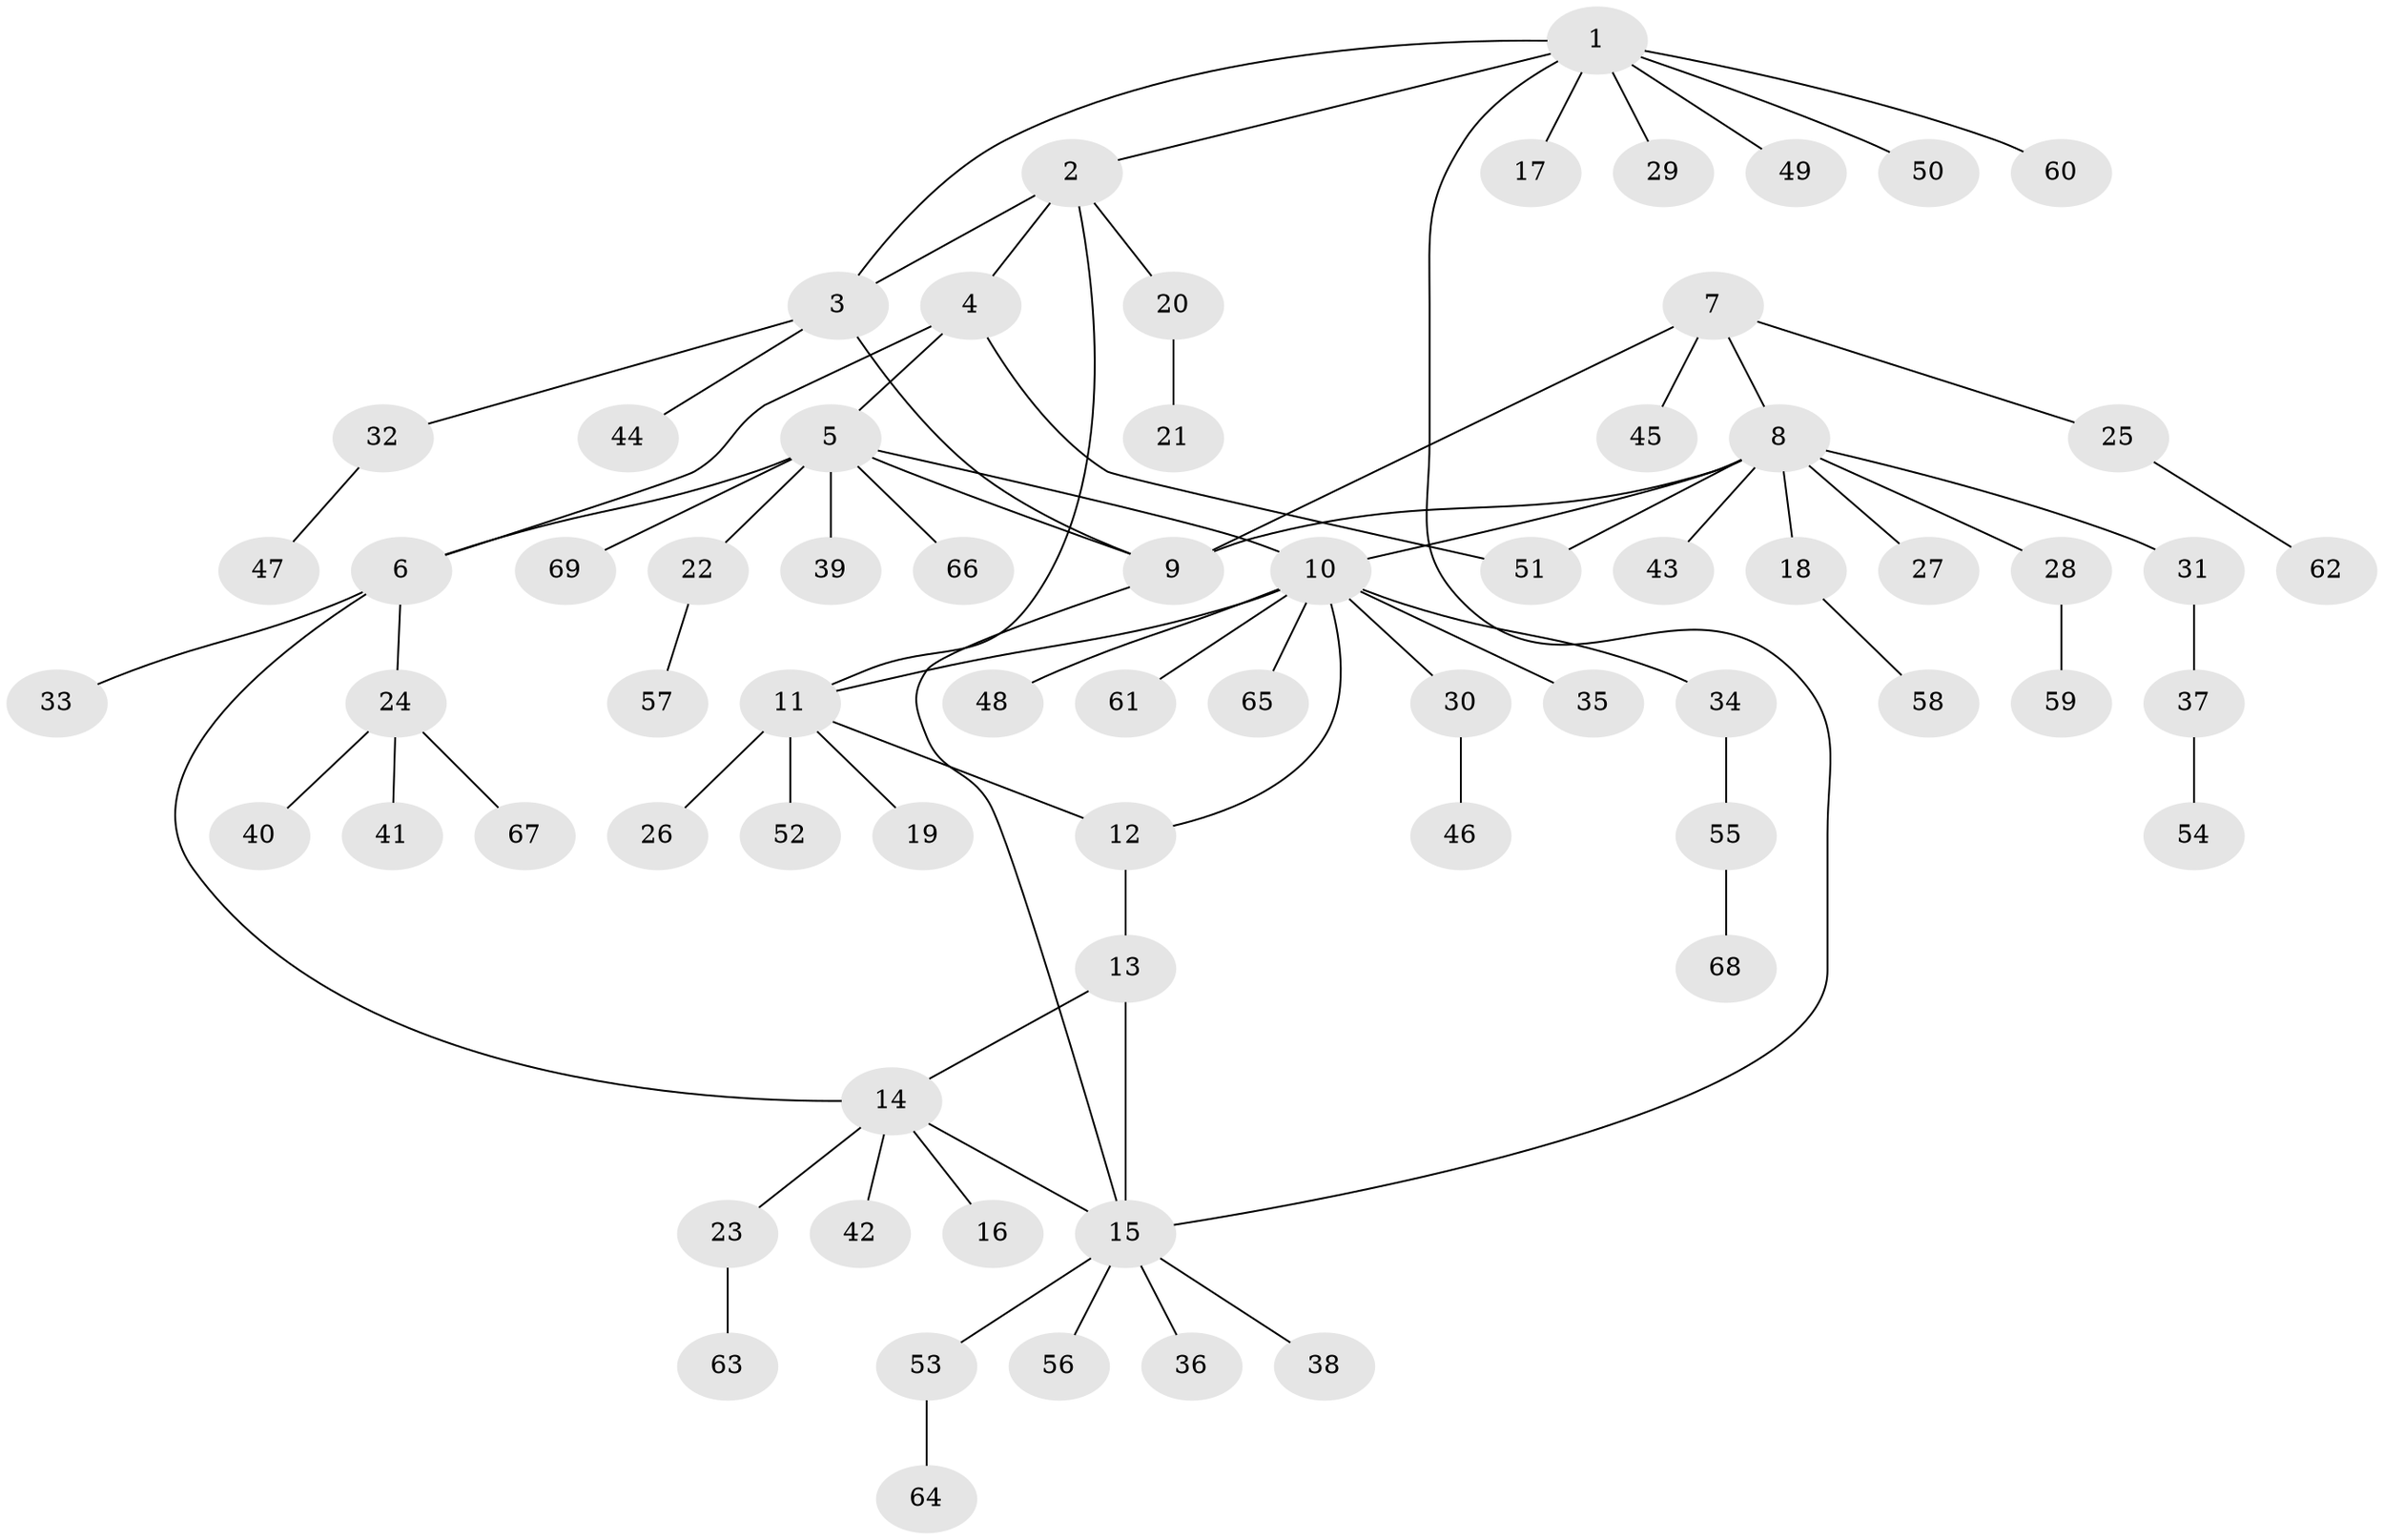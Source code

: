 // coarse degree distribution, {4: 0.4, 1: 0.5, 5: 0.1}
// Generated by graph-tools (version 1.1) at 2025/58/03/04/25 21:58:13]
// undirected, 69 vertices, 80 edges
graph export_dot {
graph [start="1"]
  node [color=gray90,style=filled];
  1;
  2;
  3;
  4;
  5;
  6;
  7;
  8;
  9;
  10;
  11;
  12;
  13;
  14;
  15;
  16;
  17;
  18;
  19;
  20;
  21;
  22;
  23;
  24;
  25;
  26;
  27;
  28;
  29;
  30;
  31;
  32;
  33;
  34;
  35;
  36;
  37;
  38;
  39;
  40;
  41;
  42;
  43;
  44;
  45;
  46;
  47;
  48;
  49;
  50;
  51;
  52;
  53;
  54;
  55;
  56;
  57;
  58;
  59;
  60;
  61;
  62;
  63;
  64;
  65;
  66;
  67;
  68;
  69;
  1 -- 2;
  1 -- 3;
  1 -- 15;
  1 -- 17;
  1 -- 29;
  1 -- 49;
  1 -- 50;
  1 -- 60;
  2 -- 3;
  2 -- 4;
  2 -- 11;
  2 -- 20;
  3 -- 9;
  3 -- 32;
  3 -- 44;
  4 -- 5;
  4 -- 6;
  4 -- 51;
  5 -- 6;
  5 -- 9;
  5 -- 10;
  5 -- 22;
  5 -- 39;
  5 -- 66;
  5 -- 69;
  6 -- 14;
  6 -- 24;
  6 -- 33;
  7 -- 8;
  7 -- 9;
  7 -- 25;
  7 -- 45;
  8 -- 9;
  8 -- 10;
  8 -- 18;
  8 -- 27;
  8 -- 28;
  8 -- 31;
  8 -- 43;
  8 -- 51;
  9 -- 15;
  10 -- 11;
  10 -- 12;
  10 -- 30;
  10 -- 34;
  10 -- 35;
  10 -- 48;
  10 -- 61;
  10 -- 65;
  11 -- 12;
  11 -- 19;
  11 -- 26;
  11 -- 52;
  12 -- 13;
  13 -- 14;
  13 -- 15;
  14 -- 15;
  14 -- 16;
  14 -- 23;
  14 -- 42;
  15 -- 36;
  15 -- 38;
  15 -- 53;
  15 -- 56;
  18 -- 58;
  20 -- 21;
  22 -- 57;
  23 -- 63;
  24 -- 40;
  24 -- 41;
  24 -- 67;
  25 -- 62;
  28 -- 59;
  30 -- 46;
  31 -- 37;
  32 -- 47;
  34 -- 55;
  37 -- 54;
  53 -- 64;
  55 -- 68;
}
